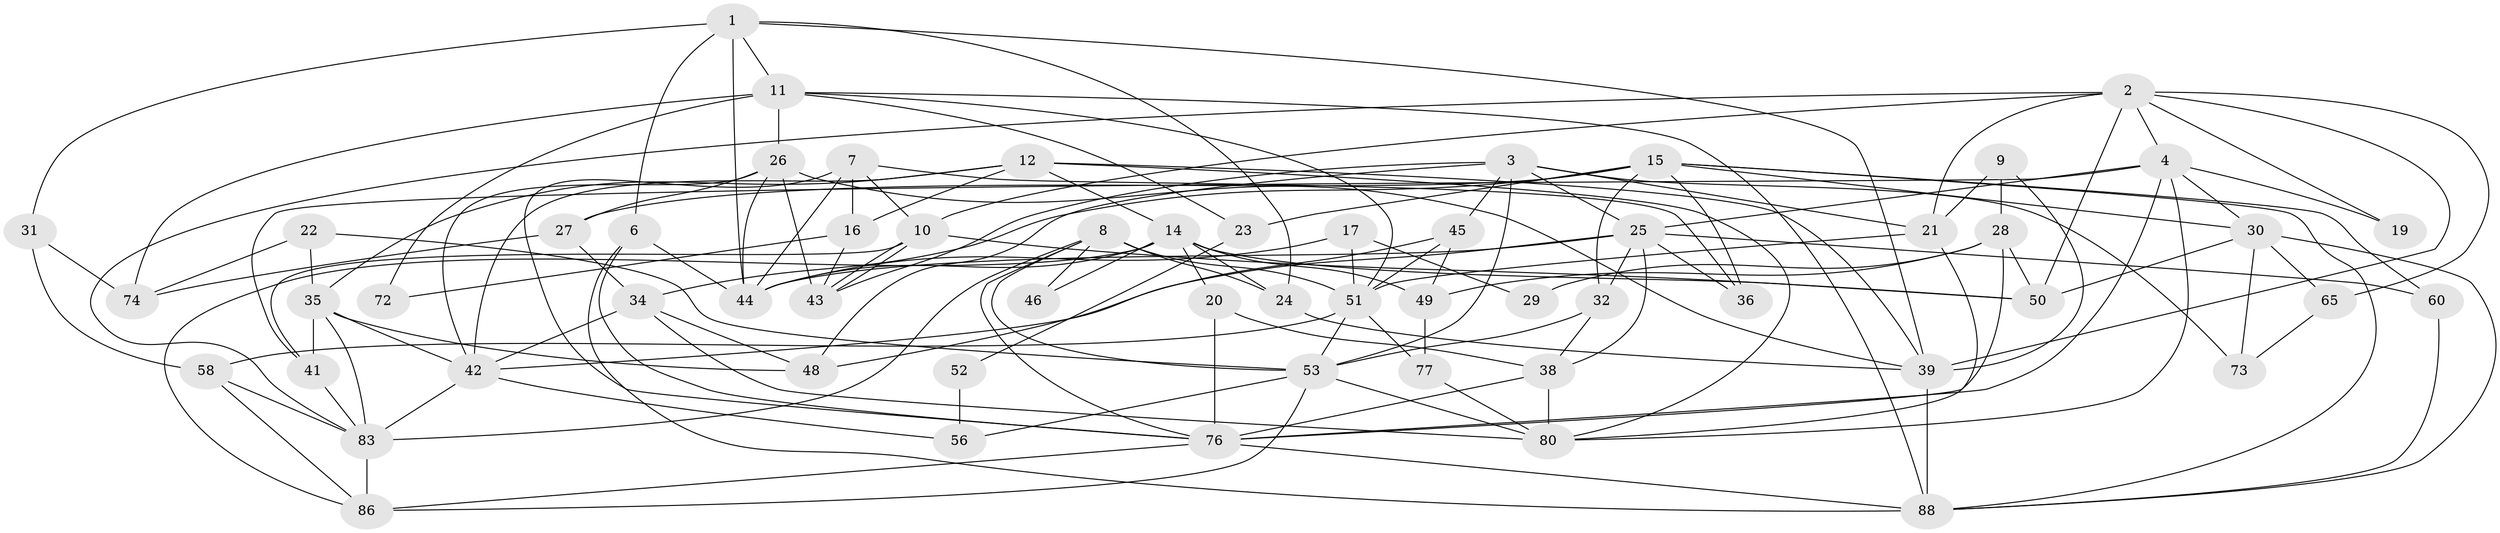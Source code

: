 // original degree distribution, {3: 0.2872340425531915, 6: 0.13829787234042554, 4: 0.2872340425531915, 5: 0.13829787234042554, 2: 0.11702127659574468, 8: 0.010638297872340425, 7: 0.02127659574468085}
// Generated by graph-tools (version 1.1) at 2025/11/02/27/25 16:11:24]
// undirected, 59 vertices, 146 edges
graph export_dot {
graph [start="1"]
  node [color=gray90,style=filled];
  1 [super="+40"];
  2 [super="+18"];
  3 [super="+5"];
  4 [super="+69"];
  6 [super="+33"];
  7 [super="+93"];
  8 [super="+81"];
  9 [super="+55"];
  10 [super="+63"];
  11 [super="+85"];
  12 [super="+13"];
  14 [super="+71"];
  15 [super="+67"];
  16 [super="+61"];
  17;
  19;
  20;
  21 [super="+47"];
  22;
  23;
  24 [super="+92"];
  25 [super="+62"];
  26;
  27 [super="+68"];
  28 [super="+64"];
  29;
  30 [super="+37"];
  31;
  32;
  34 [super="+70"];
  35 [super="+57"];
  36;
  38 [super="+78"];
  39 [super="+54"];
  41;
  42 [super="+79"];
  43;
  44 [super="+91"];
  45;
  46;
  48 [super="+59"];
  49 [super="+75"];
  50 [super="+82"];
  51 [super="+66"];
  52;
  53 [super="+89"];
  56;
  58;
  60;
  65;
  72;
  73;
  74 [super="+94"];
  76 [super="+84"];
  77;
  80 [super="+87"];
  83 [super="+90"];
  86;
  88;
  1 -- 6;
  1 -- 11;
  1 -- 39;
  1 -- 24;
  1 -- 44;
  1 -- 31;
  2 -- 83;
  2 -- 19;
  2 -- 21;
  2 -- 50;
  2 -- 65;
  2 -- 4;
  2 -- 39;
  2 -- 10;
  3 -- 43;
  3 -- 25;
  3 -- 45;
  3 -- 21;
  3 -- 53;
  3 -- 48;
  3 -- 73;
  4 -- 25;
  4 -- 19;
  4 -- 41;
  4 -- 76;
  4 -- 30;
  4 -- 80;
  6 -- 88;
  6 -- 76;
  6 -- 44;
  7 -- 36;
  7 -- 76;
  7 -- 44;
  7 -- 16;
  7 -- 10;
  8 -- 24;
  8 -- 46;
  8 -- 53;
  8 -- 76;
  8 -- 83;
  8 -- 51;
  9 -- 21;
  9 -- 39;
  9 -- 28;
  10 -- 43;
  10 -- 43;
  10 -- 50;
  10 -- 41;
  11 -- 88;
  11 -- 26;
  11 -- 23;
  11 -- 72;
  11 -- 74;
  11 -- 51;
  12 -- 42;
  12 -- 16 [weight=2];
  12 -- 80;
  12 -- 35;
  12 -- 39;
  12 -- 14 [weight=2];
  14 -- 20;
  14 -- 50;
  14 -- 86;
  14 -- 44;
  14 -- 46;
  14 -- 24;
  14 -- 49;
  15 -- 36;
  15 -- 60;
  15 -- 23;
  15 -- 32;
  15 -- 88;
  15 -- 27;
  15 -- 30;
  15 -- 34;
  16 -- 43;
  16 -- 72;
  17 -- 51;
  17 -- 29;
  17 -- 44;
  20 -- 76;
  20 -- 38;
  21 -- 51;
  21 -- 80;
  22 -- 53;
  22 -- 35;
  22 -- 74;
  23 -- 52;
  24 -- 39;
  25 -- 44;
  25 -- 36;
  25 -- 60;
  25 -- 32;
  25 -- 42;
  25 -- 38;
  26 -- 43;
  26 -- 42;
  26 -- 44;
  26 -- 27;
  26 -- 39;
  27 -- 74;
  27 -- 34;
  28 -- 50;
  28 -- 76;
  28 -- 49;
  28 -- 29;
  30 -- 88;
  30 -- 65;
  30 -- 50 [weight=2];
  30 -- 73;
  31 -- 58;
  31 -- 74;
  32 -- 38;
  32 -- 53;
  34 -- 80;
  34 -- 42;
  34 -- 48;
  35 -- 83 [weight=2];
  35 -- 48;
  35 -- 41;
  35 -- 42;
  38 -- 80;
  38 -- 76;
  39 -- 88;
  41 -- 83;
  42 -- 56;
  42 -- 83;
  45 -- 48;
  45 -- 49;
  45 -- 51;
  49 -- 77;
  51 -- 53;
  51 -- 58;
  51 -- 77;
  52 -- 56;
  53 -- 86;
  53 -- 56;
  53 -- 80;
  58 -- 86;
  58 -- 83;
  60 -- 88;
  65 -- 73;
  76 -- 86;
  76 -- 88;
  77 -- 80;
  83 -- 86;
}
